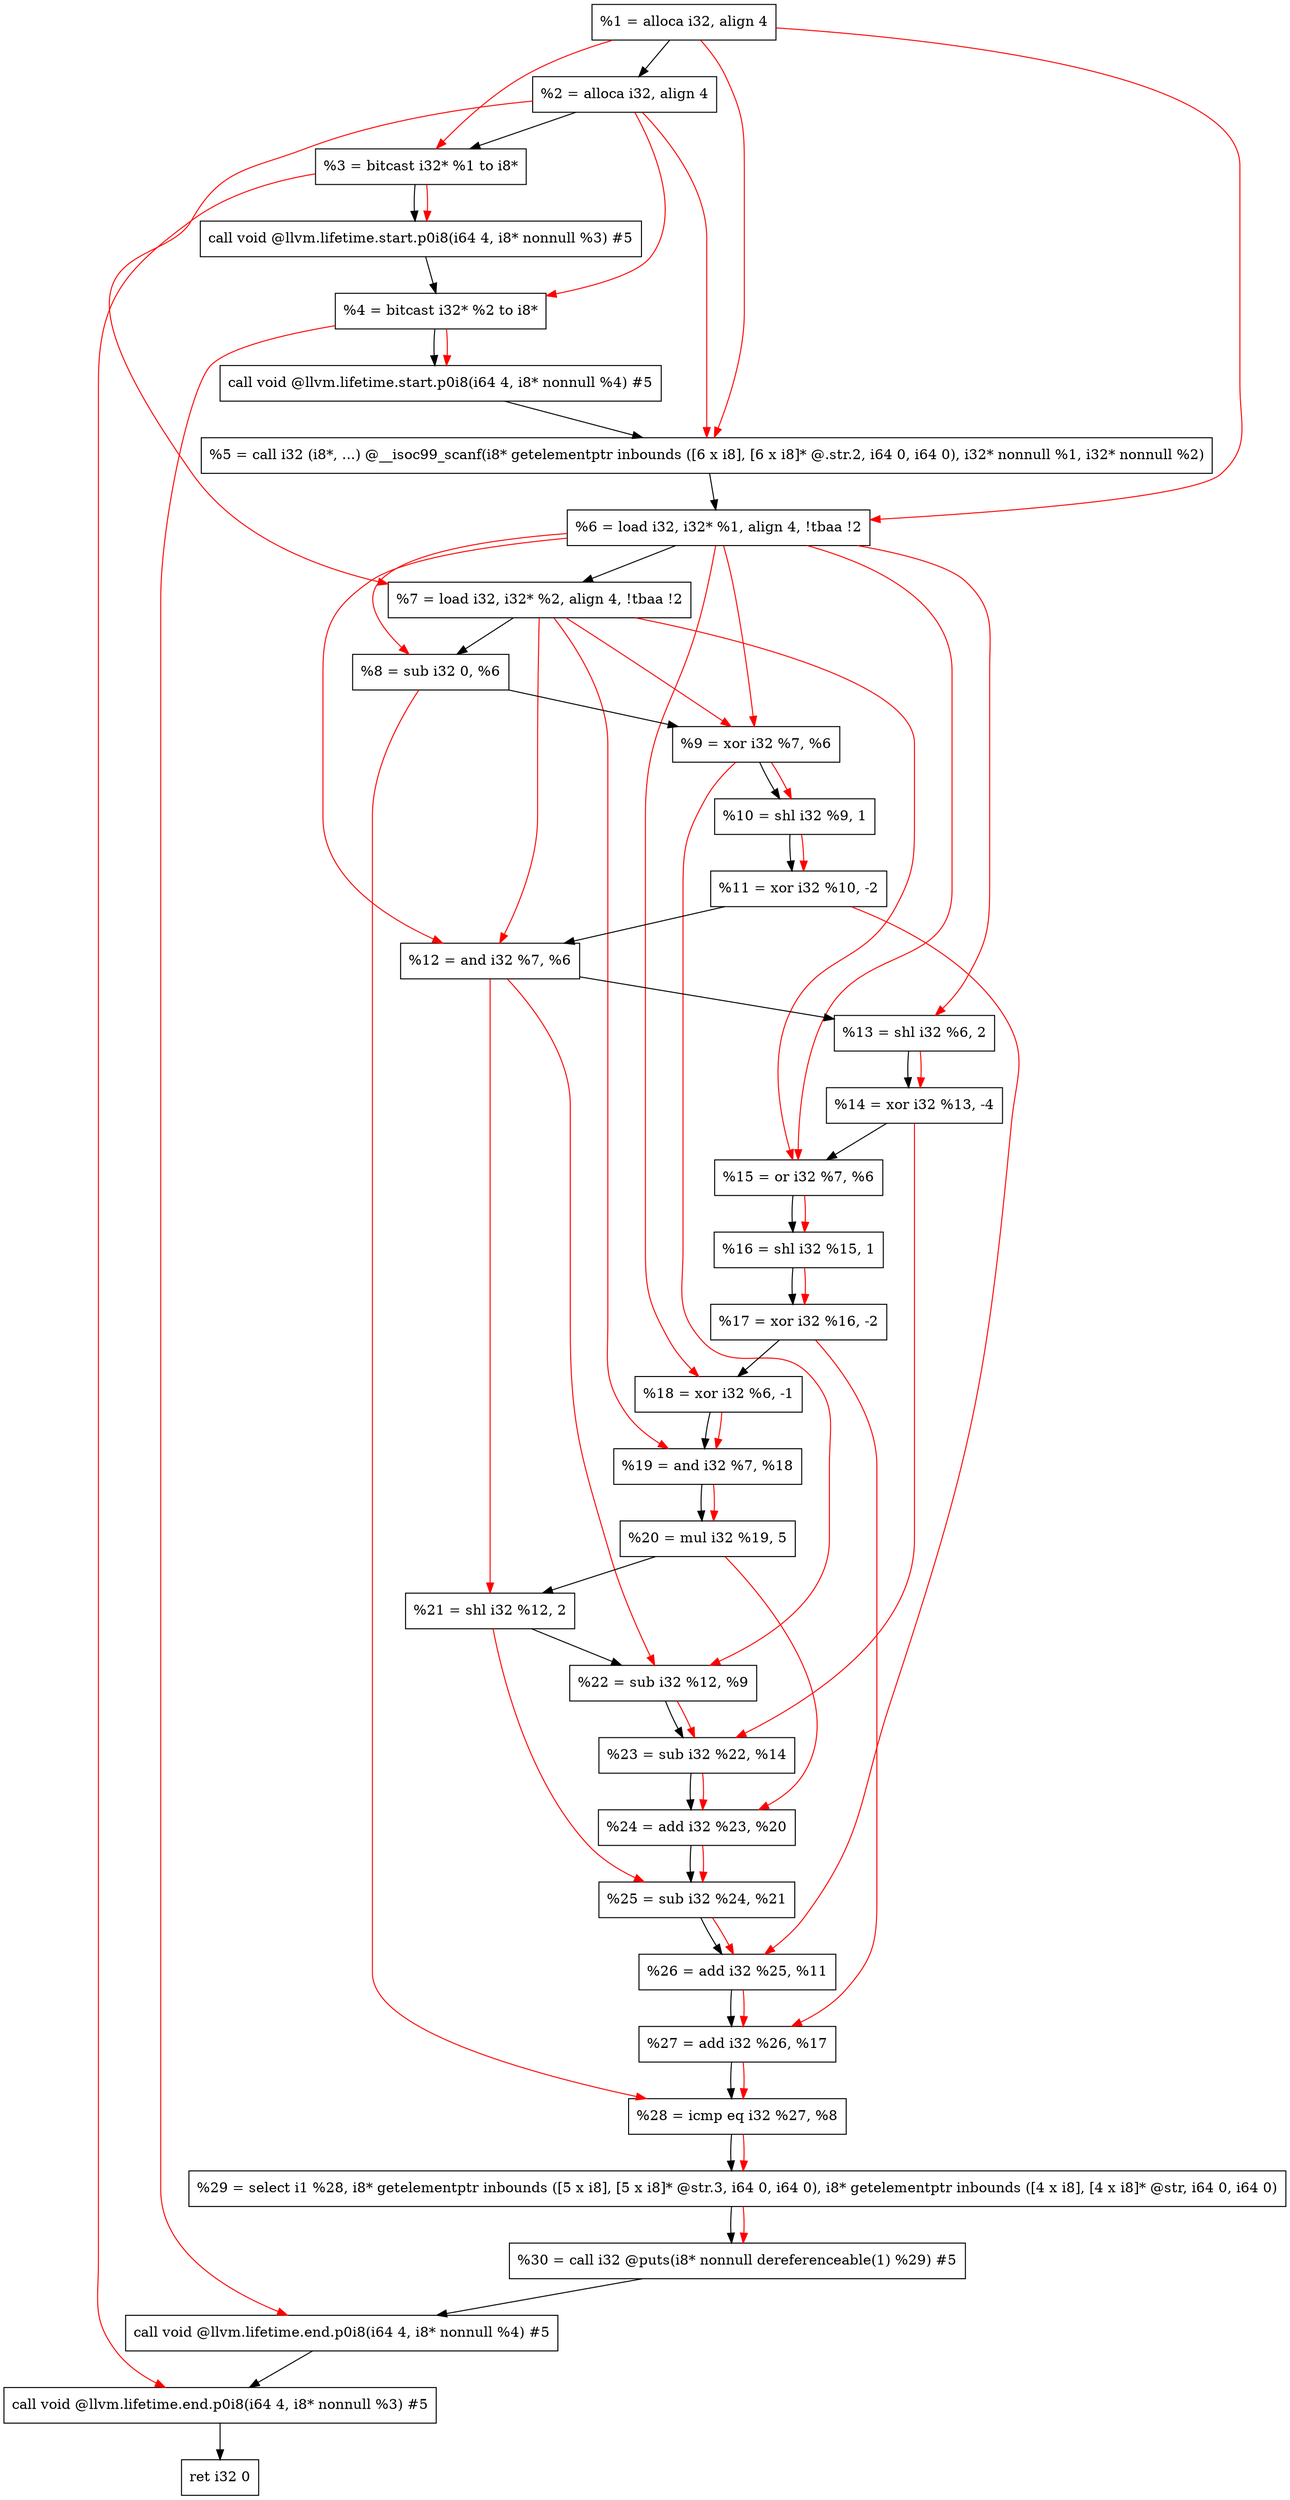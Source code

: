 digraph "DFG for'main' function" {
	Node0xb40ba8[shape=record, label="  %1 = alloca i32, align 4"];
	Node0xb40c28[shape=record, label="  %2 = alloca i32, align 4"];
	Node0xb40cb8[shape=record, label="  %3 = bitcast i32* %1 to i8*"];
	Node0xb41118[shape=record, label="  call void @llvm.lifetime.start.p0i8(i64 4, i8* nonnull %3) #5"];
	Node0xb411f8[shape=record, label="  %4 = bitcast i32* %2 to i8*"];
	Node0xb41318[shape=record, label="  call void @llvm.lifetime.start.p0i8(i64 4, i8* nonnull %4) #5"];
	Node0xb41550[shape=record, label="  %5 = call i32 (i8*, ...) @__isoc99_scanf(i8* getelementptr inbounds ([6 x i8], [6 x i8]* @.str.2, i64 0, i64 0), i32* nonnull %1, i32* nonnull %2)"];
	Node0xb41608[shape=record, label="  %6 = load i32, i32* %1, align 4, !tbaa !2"];
	Node0xb42578[shape=record, label="  %7 = load i32, i32* %2, align 4, !tbaa !2"];
	Node0xb42c00[shape=record, label="  %8 = sub i32 0, %6"];
	Node0xb42c70[shape=record, label="  %9 = xor i32 %7, %6"];
	Node0xb42ce0[shape=record, label="  %10 = shl i32 %9, 1"];
	Node0xb42d50[shape=record, label="  %11 = xor i32 %10, -2"];
	Node0xb42dc0[shape=record, label="  %12 = and i32 %7, %6"];
	Node0xb42e30[shape=record, label="  %13 = shl i32 %6, 2"];
	Node0xb42ea0[shape=record, label="  %14 = xor i32 %13, -4"];
	Node0xb42f10[shape=record, label="  %15 = or i32 %7, %6"];
	Node0xb42f80[shape=record, label="  %16 = shl i32 %15, 1"];
	Node0xb42ff0[shape=record, label="  %17 = xor i32 %16, -2"];
	Node0xb43060[shape=record, label="  %18 = xor i32 %6, -1"];
	Node0xb430d0[shape=record, label="  %19 = and i32 %7, %18"];
	Node0xb43140[shape=record, label="  %20 = mul i32 %19, 5"];
	Node0xb431b0[shape=record, label="  %21 = shl i32 %12, 2"];
	Node0xb43220[shape=record, label="  %22 = sub i32 %12, %9"];
	Node0xb43290[shape=record, label="  %23 = sub i32 %22, %14"];
	Node0xb43300[shape=record, label="  %24 = add i32 %23, %20"];
	Node0xb43370[shape=record, label="  %25 = sub i32 %24, %21"];
	Node0xb433e0[shape=record, label="  %26 = add i32 %25, %11"];
	Node0xb43450[shape=record, label="  %27 = add i32 %26, %17"];
	Node0xb434c0[shape=record, label="  %28 = icmp eq i32 %27, %8"];
	Node0xae19d8[shape=record, label="  %29 = select i1 %28, i8* getelementptr inbounds ([5 x i8], [5 x i8]* @str.3, i64 0, i64 0), i8* getelementptr inbounds ([4 x i8], [4 x i8]* @str, i64 0, i64 0)"];
	Node0xb43550[shape=record, label="  %30 = call i32 @puts(i8* nonnull dereferenceable(1) %29) #5"];
	Node0xb437a8[shape=record, label="  call void @llvm.lifetime.end.p0i8(i64 4, i8* nonnull %4) #5"];
	Node0xb43908[shape=record, label="  call void @llvm.lifetime.end.p0i8(i64 4, i8* nonnull %3) #5"];
	Node0xb439c8[shape=record, label="  ret i32 0"];
	Node0xb40ba8 -> Node0xb40c28;
	Node0xb40c28 -> Node0xb40cb8;
	Node0xb40cb8 -> Node0xb41118;
	Node0xb41118 -> Node0xb411f8;
	Node0xb411f8 -> Node0xb41318;
	Node0xb41318 -> Node0xb41550;
	Node0xb41550 -> Node0xb41608;
	Node0xb41608 -> Node0xb42578;
	Node0xb42578 -> Node0xb42c00;
	Node0xb42c00 -> Node0xb42c70;
	Node0xb42c70 -> Node0xb42ce0;
	Node0xb42ce0 -> Node0xb42d50;
	Node0xb42d50 -> Node0xb42dc0;
	Node0xb42dc0 -> Node0xb42e30;
	Node0xb42e30 -> Node0xb42ea0;
	Node0xb42ea0 -> Node0xb42f10;
	Node0xb42f10 -> Node0xb42f80;
	Node0xb42f80 -> Node0xb42ff0;
	Node0xb42ff0 -> Node0xb43060;
	Node0xb43060 -> Node0xb430d0;
	Node0xb430d0 -> Node0xb43140;
	Node0xb43140 -> Node0xb431b0;
	Node0xb431b0 -> Node0xb43220;
	Node0xb43220 -> Node0xb43290;
	Node0xb43290 -> Node0xb43300;
	Node0xb43300 -> Node0xb43370;
	Node0xb43370 -> Node0xb433e0;
	Node0xb433e0 -> Node0xb43450;
	Node0xb43450 -> Node0xb434c0;
	Node0xb434c0 -> Node0xae19d8;
	Node0xae19d8 -> Node0xb43550;
	Node0xb43550 -> Node0xb437a8;
	Node0xb437a8 -> Node0xb43908;
	Node0xb43908 -> Node0xb439c8;
edge [color=red]
	Node0xb40ba8 -> Node0xb40cb8;
	Node0xb40cb8 -> Node0xb41118;
	Node0xb40c28 -> Node0xb411f8;
	Node0xb411f8 -> Node0xb41318;
	Node0xb40ba8 -> Node0xb41550;
	Node0xb40c28 -> Node0xb41550;
	Node0xb40ba8 -> Node0xb41608;
	Node0xb40c28 -> Node0xb42578;
	Node0xb41608 -> Node0xb42c00;
	Node0xb42578 -> Node0xb42c70;
	Node0xb41608 -> Node0xb42c70;
	Node0xb42c70 -> Node0xb42ce0;
	Node0xb42ce0 -> Node0xb42d50;
	Node0xb42578 -> Node0xb42dc0;
	Node0xb41608 -> Node0xb42dc0;
	Node0xb41608 -> Node0xb42e30;
	Node0xb42e30 -> Node0xb42ea0;
	Node0xb42578 -> Node0xb42f10;
	Node0xb41608 -> Node0xb42f10;
	Node0xb42f10 -> Node0xb42f80;
	Node0xb42f80 -> Node0xb42ff0;
	Node0xb41608 -> Node0xb43060;
	Node0xb42578 -> Node0xb430d0;
	Node0xb43060 -> Node0xb430d0;
	Node0xb430d0 -> Node0xb43140;
	Node0xb42dc0 -> Node0xb431b0;
	Node0xb42dc0 -> Node0xb43220;
	Node0xb42c70 -> Node0xb43220;
	Node0xb43220 -> Node0xb43290;
	Node0xb42ea0 -> Node0xb43290;
	Node0xb43290 -> Node0xb43300;
	Node0xb43140 -> Node0xb43300;
	Node0xb43300 -> Node0xb43370;
	Node0xb431b0 -> Node0xb43370;
	Node0xb43370 -> Node0xb433e0;
	Node0xb42d50 -> Node0xb433e0;
	Node0xb433e0 -> Node0xb43450;
	Node0xb42ff0 -> Node0xb43450;
	Node0xb43450 -> Node0xb434c0;
	Node0xb42c00 -> Node0xb434c0;
	Node0xb434c0 -> Node0xae19d8;
	Node0xae19d8 -> Node0xb43550;
	Node0xb411f8 -> Node0xb437a8;
	Node0xb40cb8 -> Node0xb43908;
}
